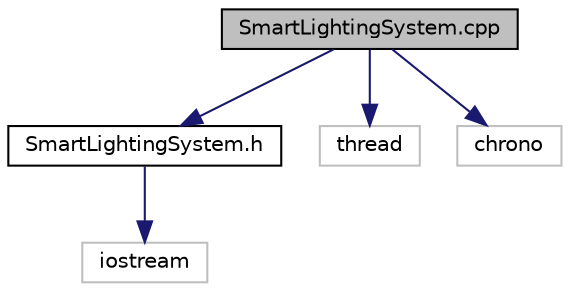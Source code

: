 digraph "SmartLightingSystem.cpp"
{
 // LATEX_PDF_SIZE
  edge [fontname="Helvetica",fontsize="10",labelfontname="Helvetica",labelfontsize="10"];
  node [fontname="Helvetica",fontsize="10",shape=record];
  Node1 [label="SmartLightingSystem.cpp",height=0.2,width=0.4,color="black", fillcolor="grey75", style="filled", fontcolor="black",tooltip="Turns off all lights in the smart lighting system. Simulates the process of turning off the lights wi..."];
  Node1 -> Node2 [color="midnightblue",fontsize="10",style="solid",fontname="Helvetica"];
  Node2 [label="SmartLightingSystem.h",height=0.2,width=0.4,color="black", fillcolor="white", style="filled",URL="$SmartLightingSystem_8h.html",tooltip="Class representing a smart lighting system."];
  Node2 -> Node3 [color="midnightblue",fontsize="10",style="solid",fontname="Helvetica"];
  Node3 [label="iostream",height=0.2,width=0.4,color="grey75", fillcolor="white", style="filled",tooltip=" "];
  Node1 -> Node4 [color="midnightblue",fontsize="10",style="solid",fontname="Helvetica"];
  Node4 [label="thread",height=0.2,width=0.4,color="grey75", fillcolor="white", style="filled",tooltip=" "];
  Node1 -> Node5 [color="midnightblue",fontsize="10",style="solid",fontname="Helvetica"];
  Node5 [label="chrono",height=0.2,width=0.4,color="grey75", fillcolor="white", style="filled",tooltip=" "];
}

